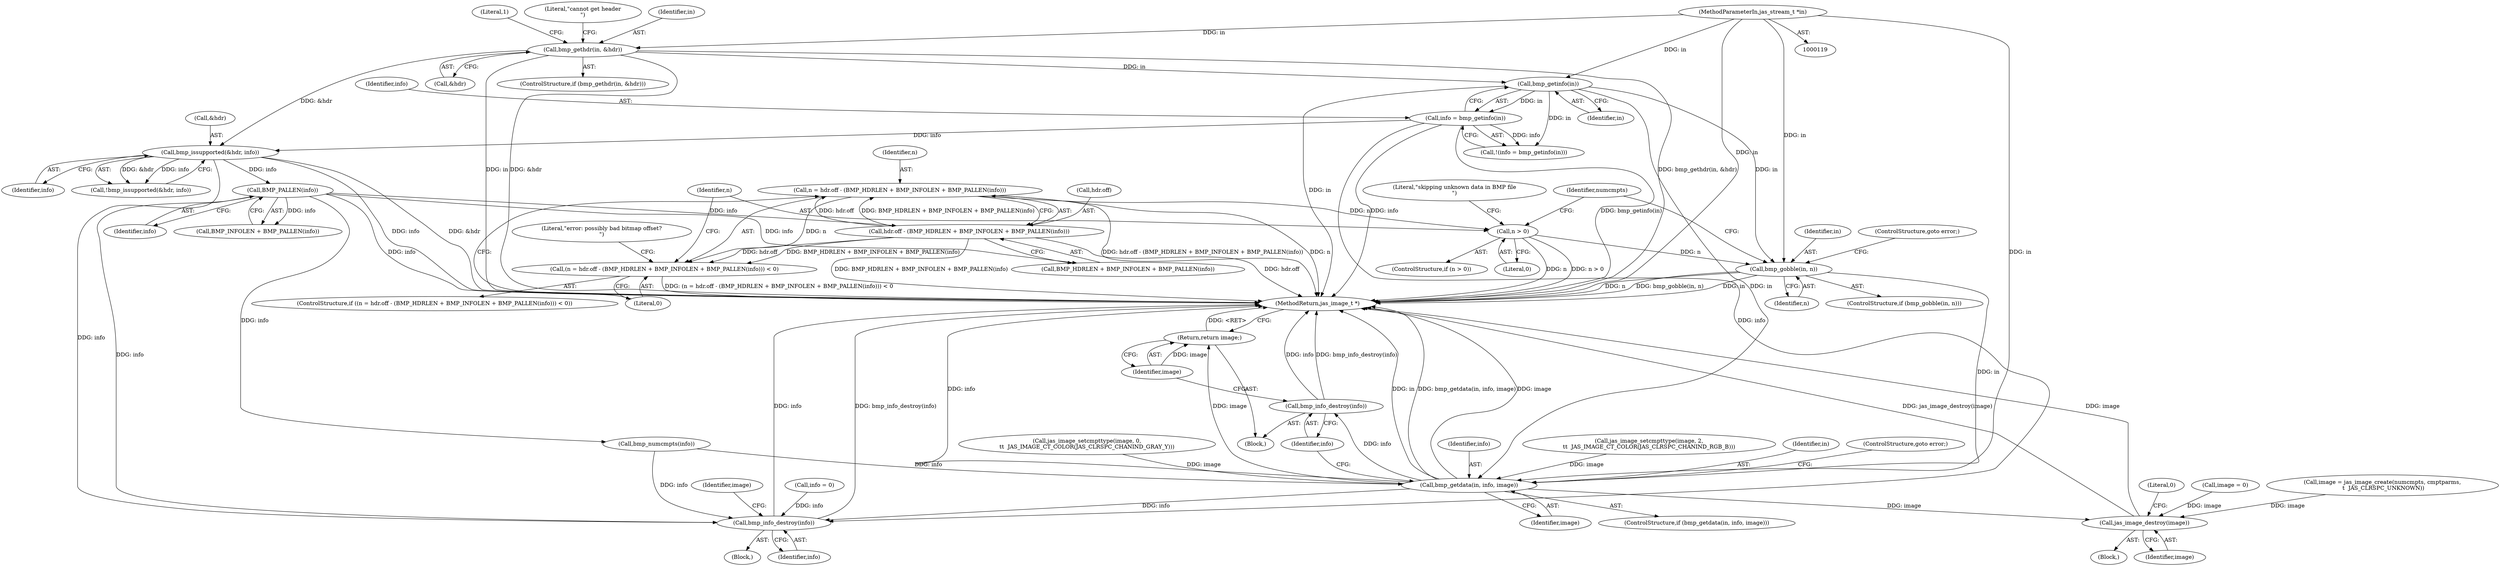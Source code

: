digraph "0_jasper_5d66894d2313e3f3469f19066e149e08ff076698_0@integer" {
"1000244" [label="(Call,n = hdr.off - (BMP_HDRLEN + BMP_INFOLEN + BMP_PALLEN(info)))"];
"1000246" [label="(Call,hdr.off - (BMP_HDRLEN + BMP_INFOLEN + BMP_PALLEN(info)))"];
"1000254" [label="(Call,BMP_PALLEN(info))"];
"1000234" [label="(Call,bmp_issupported(&hdr, info))"];
"1000145" [label="(Call,bmp_gethdr(in, &hdr))"];
"1000120" [label="(MethodParameterIn,jas_stream_t *in)"];
"1000178" [label="(Call,info = bmp_getinfo(in))"];
"1000180" [label="(Call,bmp_getinfo(in))"];
"1000243" [label="(Call,(n = hdr.off - (BMP_HDRLEN + BMP_INFOLEN + BMP_PALLEN(info))) < 0)"];
"1000262" [label="(Call,n > 0)"];
"1000269" [label="(Call,bmp_gobble(in, n))"];
"1000383" [label="(Call,bmp_getdata(in, info, image))"];
"1000389" [label="(Call,bmp_info_destroy(info))"];
"1000391" [label="(Return,return image;)"];
"1000397" [label="(Call,bmp_info_destroy(info))"];
"1000402" [label="(Call,jas_image_destroy(image))"];
"1000396" [label="(Block,)"];
"1000384" [label="(Identifier,in)"];
"1000246" [label="(Call,hdr.off - (BMP_HDRLEN + BMP_INFOLEN + BMP_PALLEN(info)))"];
"1000244" [label="(Call,n = hdr.off - (BMP_HDRLEN + BMP_INFOLEN + BMP_PALLEN(info)))"];
"1000154" [label="(Literal,1)"];
"1000259" [label="(Literal,\"error: possibly bad bitmap offset?\n\")"];
"1000391" [label="(Return,return image;)"];
"1000180" [label="(Call,bmp_getinfo(in))"];
"1000237" [label="(Identifier,info)"];
"1000268" [label="(ControlStructure,if (bmp_gobble(in, n)))"];
"1000235" [label="(Call,&hdr)"];
"1000242" [label="(ControlStructure,if ((n = hdr.off - (BMP_HDRLEN + BMP_INFOLEN + BMP_PALLEN(info))) < 0))"];
"1000273" [label="(ControlStructure,goto error;)"];
"1000405" [label="(Literal,0)"];
"1000386" [label="(Identifier,image)"];
"1000261" [label="(ControlStructure,if (n > 0))"];
"1000267" [label="(Literal,\"skipping unknown data in BMP file\n\")"];
"1000400" [label="(Identifier,image)"];
"1000177" [label="(Call,!(info = bmp_getinfo(in)))"];
"1000270" [label="(Identifier,in)"];
"1000151" [label="(Literal,\"cannot get header\n\")"];
"1000254" [label="(Call,BMP_PALLEN(info))"];
"1000233" [label="(Call,!bmp_issupported(&hdr, info))"];
"1000147" [label="(Call,&hdr)"];
"1000397" [label="(Call,bmp_info_destroy(info))"];
"1000383" [label="(Call,bmp_getdata(in, info, image))"];
"1000275" [label="(Identifier,numcmpts)"];
"1000406" [label="(MethodReturn,jas_image_t *)"];
"1000377" [label="(Call,jas_image_setcmpttype(image, 0,\n\t\t  JAS_IMAGE_CT_COLOR(JAS_CLRSPC_CHANIND_GRAY_Y)))"];
"1000131" [label="(Call,image = 0)"];
"1000382" [label="(ControlStructure,if (bmp_getdata(in, info, image)))"];
"1000252" [label="(Call,BMP_INFOLEN + BMP_PALLEN(info))"];
"1000134" [label="(Call,info = 0)"];
"1000401" [label="(Block,)"];
"1000145" [label="(Call,bmp_gethdr(in, &hdr))"];
"1000276" [label="(Call,bmp_numcmpts(info))"];
"1000367" [label="(Call,jas_image_setcmpttype(image, 2,\n\t\t  JAS_IMAGE_CT_COLOR(JAS_CLRSPC_CHANIND_RGB_B)))"];
"1000122" [label="(Block,)"];
"1000271" [label="(Identifier,n)"];
"1000398" [label="(Identifier,info)"];
"1000341" [label="(Call,image = jas_image_create(numcmpts, cmptparms,\n \t  JAS_CLRSPC_UNKNOWN))"];
"1000178" [label="(Call,info = bmp_getinfo(in))"];
"1000263" [label="(Identifier,n)"];
"1000120" [label="(MethodParameterIn,jas_stream_t *in)"];
"1000247" [label="(Call,hdr.off)"];
"1000234" [label="(Call,bmp_issupported(&hdr, info))"];
"1000269" [label="(Call,bmp_gobble(in, n))"];
"1000392" [label="(Identifier,image)"];
"1000390" [label="(Identifier,info)"];
"1000403" [label="(Identifier,image)"];
"1000255" [label="(Identifier,info)"];
"1000256" [label="(Literal,0)"];
"1000146" [label="(Identifier,in)"];
"1000264" [label="(Literal,0)"];
"1000388" [label="(ControlStructure,goto error;)"];
"1000250" [label="(Call,BMP_HDRLEN + BMP_INFOLEN + BMP_PALLEN(info))"];
"1000245" [label="(Identifier,n)"];
"1000243" [label="(Call,(n = hdr.off - (BMP_HDRLEN + BMP_INFOLEN + BMP_PALLEN(info))) < 0)"];
"1000181" [label="(Identifier,in)"];
"1000389" [label="(Call,bmp_info_destroy(info))"];
"1000402" [label="(Call,jas_image_destroy(image))"];
"1000385" [label="(Identifier,info)"];
"1000179" [label="(Identifier,info)"];
"1000262" [label="(Call,n > 0)"];
"1000144" [label="(ControlStructure,if (bmp_gethdr(in, &hdr)))"];
"1000244" -> "1000243"  [label="AST: "];
"1000244" -> "1000246"  [label="CFG: "];
"1000245" -> "1000244"  [label="AST: "];
"1000246" -> "1000244"  [label="AST: "];
"1000256" -> "1000244"  [label="CFG: "];
"1000244" -> "1000406"  [label="DDG: n"];
"1000244" -> "1000406"  [label="DDG: hdr.off - (BMP_HDRLEN + BMP_INFOLEN + BMP_PALLEN(info))"];
"1000244" -> "1000243"  [label="DDG: n"];
"1000246" -> "1000244"  [label="DDG: hdr.off"];
"1000246" -> "1000244"  [label="DDG: BMP_HDRLEN + BMP_INFOLEN + BMP_PALLEN(info)"];
"1000244" -> "1000262"  [label="DDG: n"];
"1000246" -> "1000250"  [label="CFG: "];
"1000247" -> "1000246"  [label="AST: "];
"1000250" -> "1000246"  [label="AST: "];
"1000246" -> "1000406"  [label="DDG: BMP_HDRLEN + BMP_INFOLEN + BMP_PALLEN(info)"];
"1000246" -> "1000406"  [label="DDG: hdr.off"];
"1000246" -> "1000243"  [label="DDG: hdr.off"];
"1000246" -> "1000243"  [label="DDG: BMP_HDRLEN + BMP_INFOLEN + BMP_PALLEN(info)"];
"1000254" -> "1000246"  [label="DDG: info"];
"1000254" -> "1000252"  [label="AST: "];
"1000254" -> "1000255"  [label="CFG: "];
"1000255" -> "1000254"  [label="AST: "];
"1000252" -> "1000254"  [label="CFG: "];
"1000254" -> "1000406"  [label="DDG: info"];
"1000254" -> "1000250"  [label="DDG: info"];
"1000254" -> "1000252"  [label="DDG: info"];
"1000234" -> "1000254"  [label="DDG: info"];
"1000254" -> "1000276"  [label="DDG: info"];
"1000254" -> "1000397"  [label="DDG: info"];
"1000234" -> "1000233"  [label="AST: "];
"1000234" -> "1000237"  [label="CFG: "];
"1000235" -> "1000234"  [label="AST: "];
"1000237" -> "1000234"  [label="AST: "];
"1000233" -> "1000234"  [label="CFG: "];
"1000234" -> "1000406"  [label="DDG: info"];
"1000234" -> "1000406"  [label="DDG: &hdr"];
"1000234" -> "1000233"  [label="DDG: &hdr"];
"1000234" -> "1000233"  [label="DDG: info"];
"1000145" -> "1000234"  [label="DDG: &hdr"];
"1000178" -> "1000234"  [label="DDG: info"];
"1000234" -> "1000397"  [label="DDG: info"];
"1000145" -> "1000144"  [label="AST: "];
"1000145" -> "1000147"  [label="CFG: "];
"1000146" -> "1000145"  [label="AST: "];
"1000147" -> "1000145"  [label="AST: "];
"1000151" -> "1000145"  [label="CFG: "];
"1000154" -> "1000145"  [label="CFG: "];
"1000145" -> "1000406"  [label="DDG: bmp_gethdr(in, &hdr)"];
"1000145" -> "1000406"  [label="DDG: in"];
"1000145" -> "1000406"  [label="DDG: &hdr"];
"1000120" -> "1000145"  [label="DDG: in"];
"1000145" -> "1000180"  [label="DDG: in"];
"1000120" -> "1000119"  [label="AST: "];
"1000120" -> "1000406"  [label="DDG: in"];
"1000120" -> "1000180"  [label="DDG: in"];
"1000120" -> "1000269"  [label="DDG: in"];
"1000120" -> "1000383"  [label="DDG: in"];
"1000178" -> "1000177"  [label="AST: "];
"1000178" -> "1000180"  [label="CFG: "];
"1000179" -> "1000178"  [label="AST: "];
"1000180" -> "1000178"  [label="AST: "];
"1000177" -> "1000178"  [label="CFG: "];
"1000178" -> "1000406"  [label="DDG: info"];
"1000178" -> "1000406"  [label="DDG: bmp_getinfo(in)"];
"1000178" -> "1000177"  [label="DDG: info"];
"1000180" -> "1000178"  [label="DDG: in"];
"1000178" -> "1000397"  [label="DDG: info"];
"1000180" -> "1000181"  [label="CFG: "];
"1000181" -> "1000180"  [label="AST: "];
"1000180" -> "1000406"  [label="DDG: in"];
"1000180" -> "1000177"  [label="DDG: in"];
"1000180" -> "1000269"  [label="DDG: in"];
"1000180" -> "1000383"  [label="DDG: in"];
"1000243" -> "1000242"  [label="AST: "];
"1000243" -> "1000256"  [label="CFG: "];
"1000256" -> "1000243"  [label="AST: "];
"1000259" -> "1000243"  [label="CFG: "];
"1000263" -> "1000243"  [label="CFG: "];
"1000243" -> "1000406"  [label="DDG: (n = hdr.off - (BMP_HDRLEN + BMP_INFOLEN + BMP_PALLEN(info))) < 0"];
"1000262" -> "1000261"  [label="AST: "];
"1000262" -> "1000264"  [label="CFG: "];
"1000263" -> "1000262"  [label="AST: "];
"1000264" -> "1000262"  [label="AST: "];
"1000267" -> "1000262"  [label="CFG: "];
"1000275" -> "1000262"  [label="CFG: "];
"1000262" -> "1000406"  [label="DDG: n"];
"1000262" -> "1000406"  [label="DDG: n > 0"];
"1000262" -> "1000269"  [label="DDG: n"];
"1000269" -> "1000268"  [label="AST: "];
"1000269" -> "1000271"  [label="CFG: "];
"1000270" -> "1000269"  [label="AST: "];
"1000271" -> "1000269"  [label="AST: "];
"1000273" -> "1000269"  [label="CFG: "];
"1000275" -> "1000269"  [label="CFG: "];
"1000269" -> "1000406"  [label="DDG: bmp_gobble(in, n)"];
"1000269" -> "1000406"  [label="DDG: in"];
"1000269" -> "1000406"  [label="DDG: n"];
"1000269" -> "1000383"  [label="DDG: in"];
"1000383" -> "1000382"  [label="AST: "];
"1000383" -> "1000386"  [label="CFG: "];
"1000384" -> "1000383"  [label="AST: "];
"1000385" -> "1000383"  [label="AST: "];
"1000386" -> "1000383"  [label="AST: "];
"1000388" -> "1000383"  [label="CFG: "];
"1000390" -> "1000383"  [label="CFG: "];
"1000383" -> "1000406"  [label="DDG: bmp_getdata(in, info, image)"];
"1000383" -> "1000406"  [label="DDG: in"];
"1000383" -> "1000406"  [label="DDG: image"];
"1000383" -> "1000406"  [label="DDG: info"];
"1000276" -> "1000383"  [label="DDG: info"];
"1000367" -> "1000383"  [label="DDG: image"];
"1000377" -> "1000383"  [label="DDG: image"];
"1000383" -> "1000389"  [label="DDG: info"];
"1000383" -> "1000391"  [label="DDG: image"];
"1000383" -> "1000397"  [label="DDG: info"];
"1000383" -> "1000402"  [label="DDG: image"];
"1000389" -> "1000122"  [label="AST: "];
"1000389" -> "1000390"  [label="CFG: "];
"1000390" -> "1000389"  [label="AST: "];
"1000392" -> "1000389"  [label="CFG: "];
"1000389" -> "1000406"  [label="DDG: bmp_info_destroy(info)"];
"1000389" -> "1000406"  [label="DDG: info"];
"1000391" -> "1000122"  [label="AST: "];
"1000391" -> "1000392"  [label="CFG: "];
"1000392" -> "1000391"  [label="AST: "];
"1000406" -> "1000391"  [label="CFG: "];
"1000391" -> "1000406"  [label="DDG: <RET>"];
"1000392" -> "1000391"  [label="DDG: image"];
"1000397" -> "1000396"  [label="AST: "];
"1000397" -> "1000398"  [label="CFG: "];
"1000398" -> "1000397"  [label="AST: "];
"1000400" -> "1000397"  [label="CFG: "];
"1000397" -> "1000406"  [label="DDG: bmp_info_destroy(info)"];
"1000397" -> "1000406"  [label="DDG: info"];
"1000134" -> "1000397"  [label="DDG: info"];
"1000276" -> "1000397"  [label="DDG: info"];
"1000402" -> "1000401"  [label="AST: "];
"1000402" -> "1000403"  [label="CFG: "];
"1000403" -> "1000402"  [label="AST: "];
"1000405" -> "1000402"  [label="CFG: "];
"1000402" -> "1000406"  [label="DDG: jas_image_destroy(image)"];
"1000402" -> "1000406"  [label="DDG: image"];
"1000131" -> "1000402"  [label="DDG: image"];
"1000341" -> "1000402"  [label="DDG: image"];
}
